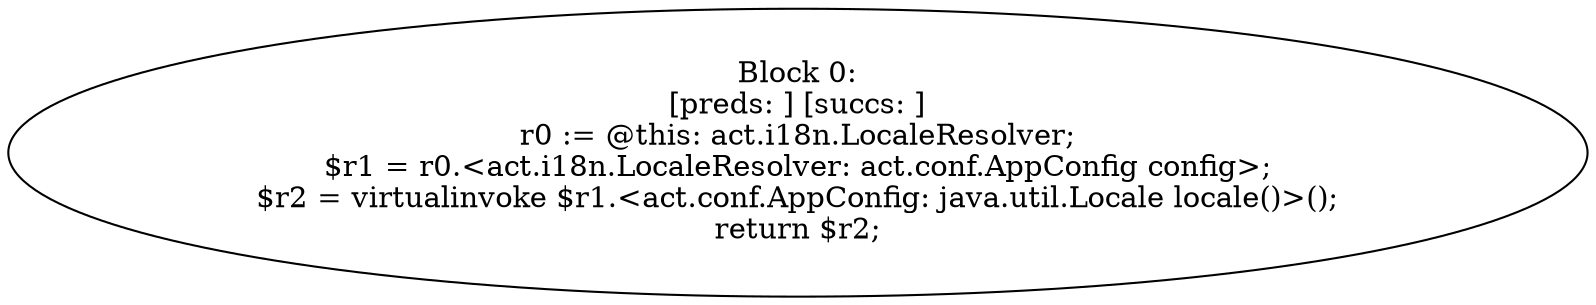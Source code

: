 digraph "unitGraph" {
    "Block 0:
[preds: ] [succs: ]
r0 := @this: act.i18n.LocaleResolver;
$r1 = r0.<act.i18n.LocaleResolver: act.conf.AppConfig config>;
$r2 = virtualinvoke $r1.<act.conf.AppConfig: java.util.Locale locale()>();
return $r2;
"
}
